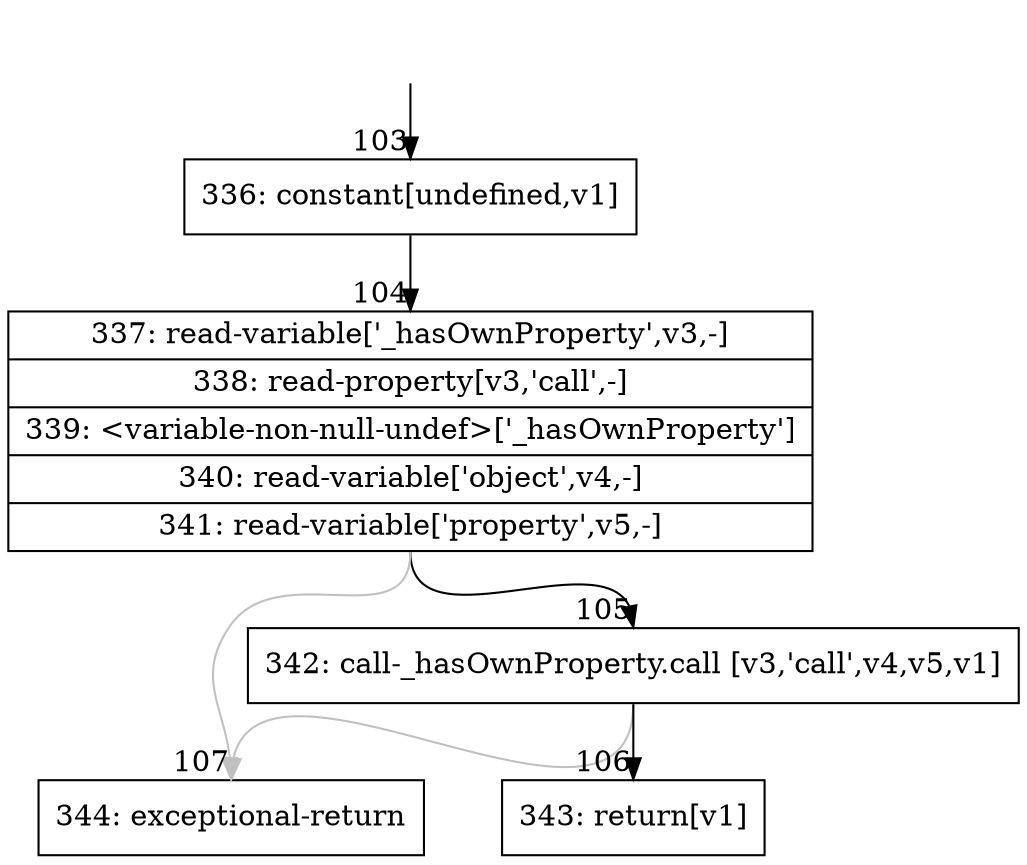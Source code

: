 digraph {
rankdir="TD"
BB_entry7[shape=none,label=""];
BB_entry7 -> BB103 [tailport=s, headport=n, headlabel="    103"]
BB103 [shape=record label="{336: constant[undefined,v1]}" ] 
BB103 -> BB104 [tailport=s, headport=n, headlabel="      104"]
BB104 [shape=record label="{337: read-variable['_hasOwnProperty',v3,-]|338: read-property[v3,'call',-]|339: \<variable-non-null-undef\>['_hasOwnProperty']|340: read-variable['object',v4,-]|341: read-variable['property',v5,-]}" ] 
BB104 -> BB105 [tailport=s, headport=n, headlabel="      105"]
BB104 -> BB107 [tailport=s, headport=n, color=gray, headlabel="      107"]
BB105 [shape=record label="{342: call-_hasOwnProperty.call [v3,'call',v4,v5,v1]}" ] 
BB105 -> BB106 [tailport=s, headport=n, headlabel="      106"]
BB105 -> BB107 [tailport=s, headport=n, color=gray]
BB106 [shape=record label="{343: return[v1]}" ] 
BB107 [shape=record label="{344: exceptional-return}" ] 
//#$~ 151
}
